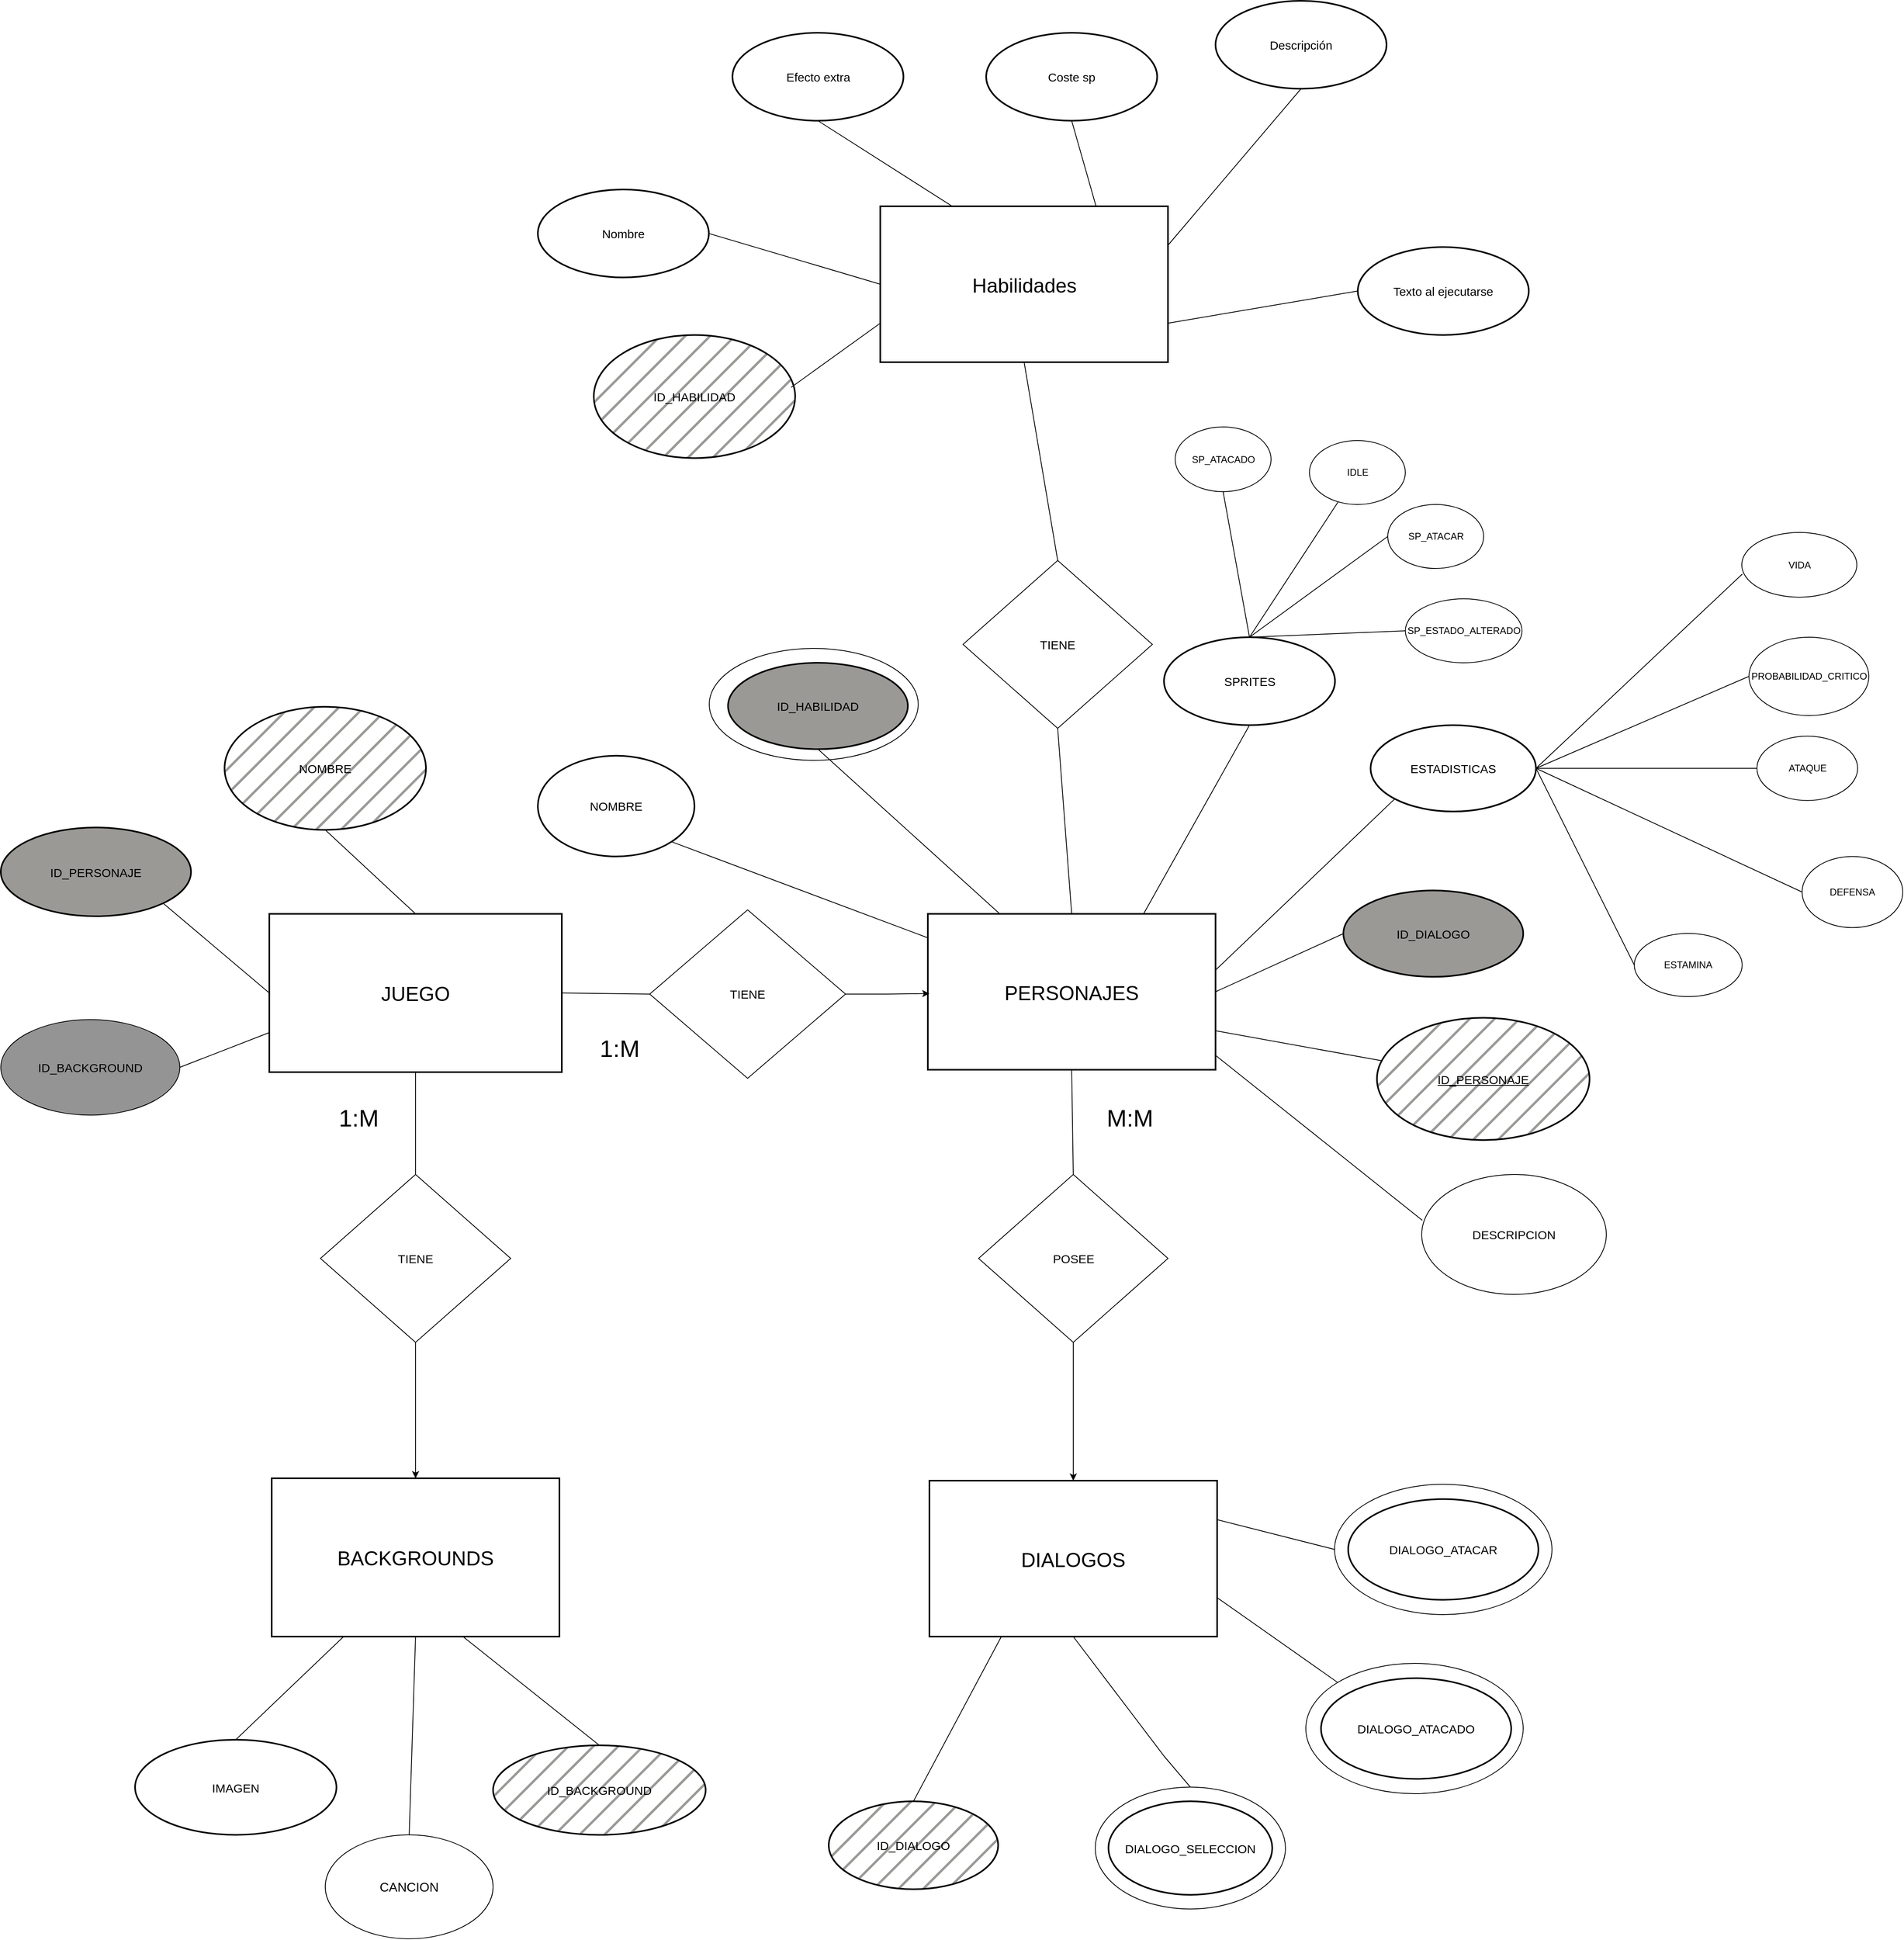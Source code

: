<mxfile version="21.1.6" type="github">
  <diagram id="R2lEEEUBdFMjLlhIrx00" name="Page-1">
    <mxGraphModel dx="3636" dy="1594" grid="1" gridSize="14" guides="1" tooltips="1" connect="1" arrows="1" fold="1" page="1" pageScale="1" pageWidth="850" pageHeight="1100" background="#ffffff" math="0" shadow="0" extFonts="Permanent Marker^https://fonts.googleapis.com/css?family=Permanent+Marker">
      <root>
        <mxCell id="0" />
        <mxCell id="1" parent="0" />
        <mxCell id="eIX0YjGDdMyWJTTvxXHC-32" value="" style="ellipse;whiteSpace=wrap;html=1;" vertex="1" parent="1">
          <mxGeometry x="662.5" y="1162" width="261.5" height="140" as="geometry" />
        </mxCell>
        <mxCell id="P4IsemDNWRHRoisWRi79-3" value="" style="ellipse;whiteSpace=wrap;html=1;" parent="1" vertex="1">
          <mxGeometry x="1145.5" y="2586.25" width="238" height="152.5" as="geometry" />
        </mxCell>
        <mxCell id="P4IsemDNWRHRoisWRi79-2" value="" style="ellipse;whiteSpace=wrap;html=1;" parent="1" vertex="1">
          <mxGeometry x="1409" y="2431.5" width="272" height="163" as="geometry" />
        </mxCell>
        <mxCell id="P4IsemDNWRHRoisWRi79-1" value="" style="ellipse;whiteSpace=wrap;html=1;" parent="1" vertex="1">
          <mxGeometry x="1445" y="2207.5" width="272" height="163" as="geometry" />
        </mxCell>
        <mxCell id="YlZFul1MHV9o11l2ybtj-17" value="&lt;p style=&quot;font-size: 25px;&quot; align=&quot;center&quot;&gt;JUEGO&lt;/p&gt;" style="rounded=0;whiteSpace=wrap;html=1;align=center;strokeWidth=2;" parent="1" vertex="1">
          <mxGeometry x="112" y="1494" width="366" height="198" as="geometry" />
        </mxCell>
        <mxCell id="YlZFul1MHV9o11l2ybtj-47" value="&lt;p&gt;&lt;font style=&quot;font-size: 25px;&quot;&gt;PERSONAJES&lt;/font&gt;&lt;/p&gt;" style="rounded=0;whiteSpace=wrap;html=1;strokeWidth=2;" parent="1" vertex="1">
          <mxGeometry x="936" y="1494" width="360" height="195" as="geometry" />
        </mxCell>
        <mxCell id="YlZFul1MHV9o11l2ybtj-48" value="&lt;p&gt;&lt;font style=&quot;font-size: 25px;&quot;&gt;DIALOGOS&lt;/font&gt;&lt;/p&gt;" style="rounded=0;whiteSpace=wrap;html=1;strokeWidth=2;" parent="1" vertex="1">
          <mxGeometry x="938" y="2203" width="360" height="195" as="geometry" />
        </mxCell>
        <mxCell id="YlZFul1MHV9o11l2ybtj-49" value="" style="endArrow=none;html=1;rounded=0;entryX=0;entryY=0.5;entryDx=0;entryDy=0;strokeWidth=1;exitX=1;exitY=0.5;exitDx=0;exitDy=0;" parent="1" source="YlZFul1MHV9o11l2ybtj-52" target="YlZFul1MHV9o11l2ybtj-61" edge="1">
          <mxGeometry width="50" height="50" relative="1" as="geometry">
            <mxPoint x="389.5" y="1781" as="sourcePoint" />
            <mxPoint x="822.5" y="1782" as="targetPoint" />
          </mxGeometry>
        </mxCell>
        <mxCell id="YlZFul1MHV9o11l2ybtj-50" value="&lt;font style=&quot;font-size: 15px;&quot;&gt;ID_DIALOGO&lt;/font&gt;" style="ellipse;whiteSpace=wrap;html=1;strokeWidth=2;shadow=0;perimeterSpacing=0;fillStyle=solid;fillColor=#9a9996;gradientColor=none;" parent="1" vertex="1">
          <mxGeometry x="1456" y="1464.75" width="225" height="108" as="geometry" />
        </mxCell>
        <mxCell id="YlZFul1MHV9o11l2ybtj-52" value="&lt;font style=&quot;font-size: 15px;&quot;&gt;ESTADISTICAS&lt;/font&gt;" style="ellipse;whiteSpace=wrap;html=1;strokeWidth=2;" parent="1" vertex="1">
          <mxGeometry x="1490" y="1258" width="207" height="108" as="geometry" />
        </mxCell>
        <mxCell id="YlZFul1MHV9o11l2ybtj-58" value="&lt;font style=&quot;font-size: 15px;&quot;&gt;SPRITES&lt;/font&gt;" style="ellipse;whiteSpace=wrap;html=1;strokeWidth=2;" parent="1" vertex="1">
          <mxGeometry x="1231.5" y="1148" width="214" height="110" as="geometry" />
        </mxCell>
        <mxCell id="YlZFul1MHV9o11l2ybtj-59" value="VIDA" style="ellipse;whiteSpace=wrap;html=1;" parent="1" vertex="1">
          <mxGeometry x="1954.5" y="1017" width="144" height="81" as="geometry" />
        </mxCell>
        <mxCell id="YlZFul1MHV9o11l2ybtj-60" value="ESTAMINA" style="ellipse;whiteSpace=wrap;html=1;" parent="1" vertex="1">
          <mxGeometry x="1820" y="1518.5" width="135" height="79" as="geometry" />
        </mxCell>
        <mxCell id="YlZFul1MHV9o11l2ybtj-61" value="ATAQUE" style="ellipse;whiteSpace=wrap;html=1;" parent="1" vertex="1">
          <mxGeometry x="1973.5" y="1271.75" width="126" height="80.5" as="geometry" />
        </mxCell>
        <mxCell id="YlZFul1MHV9o11l2ybtj-62" value="DEFENSA" style="ellipse;whiteSpace=wrap;html=1;" parent="1" vertex="1">
          <mxGeometry x="2030" y="1422.25" width="126" height="89" as="geometry" />
        </mxCell>
        <mxCell id="YlZFul1MHV9o11l2ybtj-63" value="PROBABILIDAD_CRITICO" style="ellipse;whiteSpace=wrap;html=1;" parent="1" vertex="1">
          <mxGeometry x="1963.5" y="1148" width="150" height="98" as="geometry" />
        </mxCell>
        <mxCell id="YlZFul1MHV9o11l2ybtj-64" style="edgeStyle=orthogonalEdgeStyle;rounded=0;orthogonalLoop=1;jettySize=auto;html=1;exitX=0.5;exitY=1;exitDx=0;exitDy=0;" parent="1" source="YlZFul1MHV9o11l2ybtj-61" target="YlZFul1MHV9o11l2ybtj-61" edge="1">
          <mxGeometry relative="1" as="geometry" />
        </mxCell>
        <mxCell id="YlZFul1MHV9o11l2ybtj-65" value="IDLE" style="ellipse;whiteSpace=wrap;html=1;" parent="1" vertex="1">
          <mxGeometry x="1413.5" y="902" width="120" height="80" as="geometry" />
        </mxCell>
        <mxCell id="YlZFul1MHV9o11l2ybtj-66" value="SP_ATACAR" style="ellipse;whiteSpace=wrap;html=1;" parent="1" vertex="1">
          <mxGeometry x="1511.5" y="982" width="120" height="80" as="geometry" />
        </mxCell>
        <mxCell id="YlZFul1MHV9o11l2ybtj-67" value="SP_ATACADO" style="ellipse;whiteSpace=wrap;html=1;" parent="1" vertex="1">
          <mxGeometry x="1245.5" y="885" width="120" height="81" as="geometry" />
        </mxCell>
        <mxCell id="YlZFul1MHV9o11l2ybtj-69" value="" style="endArrow=none;html=1;rounded=0;exitX=0.5;exitY=1;exitDx=0;exitDy=0;entryX=0.75;entryY=0;entryDx=0;entryDy=0;" parent="1" source="YlZFul1MHV9o11l2ybtj-58" target="YlZFul1MHV9o11l2ybtj-47" edge="1">
          <mxGeometry width="50" height="50" relative="1" as="geometry">
            <mxPoint x="1269" y="1634" as="sourcePoint" />
            <mxPoint x="1319" y="1584" as="targetPoint" />
          </mxGeometry>
        </mxCell>
        <mxCell id="YlZFul1MHV9o11l2ybtj-70" value="" style="endArrow=none;html=1;rounded=0;exitX=0.25;exitY=0;exitDx=0;exitDy=0;entryX=0.5;entryY=1;entryDx=0;entryDy=0;" parent="1" source="YlZFul1MHV9o11l2ybtj-47" target="eIX0YjGDdMyWJTTvxXHC-23" edge="1">
          <mxGeometry width="50" height="50" relative="1" as="geometry">
            <mxPoint x="1269" y="1634" as="sourcePoint" />
            <mxPoint x="798" y="1356" as="targetPoint" />
          </mxGeometry>
        </mxCell>
        <mxCell id="YlZFul1MHV9o11l2ybtj-77" value="&lt;font style=&quot;font-size: 25px;&quot;&gt;BACKGROUNDS&lt;/font&gt;" style="rounded=0;whiteSpace=wrap;html=1;strokeWidth=2;" parent="1" vertex="1">
          <mxGeometry x="115" y="2200" width="360" height="198" as="geometry" />
        </mxCell>
        <mxCell id="YlZFul1MHV9o11l2ybtj-80" value="" style="endArrow=none;html=1;rounded=0;exitX=0;exitY=0.5;exitDx=0;exitDy=0;entryX=1;entryY=0.5;entryDx=0;entryDy=0;" parent="1" source="YlZFul1MHV9o11l2ybtj-50" target="YlZFul1MHV9o11l2ybtj-47" edge="1">
          <mxGeometry width="50" height="50" relative="1" as="geometry">
            <mxPoint x="1269" y="1724" as="sourcePoint" />
            <mxPoint x="1319" y="1674" as="targetPoint" />
          </mxGeometry>
        </mxCell>
        <mxCell id="YlZFul1MHV9o11l2ybtj-81" value="" style="endArrow=none;html=1;rounded=0;entryX=0.999;entryY=0.363;entryDx=0;entryDy=0;entryPerimeter=0;exitX=0;exitY=1;exitDx=0;exitDy=0;" parent="1" source="YlZFul1MHV9o11l2ybtj-52" target="YlZFul1MHV9o11l2ybtj-47" edge="1">
          <mxGeometry width="50" height="50" relative="1" as="geometry">
            <mxPoint x="1377" y="1556" as="sourcePoint" />
            <mxPoint x="1319" y="1674" as="targetPoint" />
          </mxGeometry>
        </mxCell>
        <mxCell id="YlZFul1MHV9o11l2ybtj-82" value="" style="endArrow=none;html=1;rounded=0;entryX=1;entryY=0.5;entryDx=0;entryDy=0;exitX=0.005;exitY=0.642;exitDx=0;exitDy=0;exitPerimeter=0;" parent="1" source="YlZFul1MHV9o11l2ybtj-59" target="YlZFul1MHV9o11l2ybtj-52" edge="1">
          <mxGeometry width="50" height="50" relative="1" as="geometry">
            <mxPoint x="1366.5" y="1724" as="sourcePoint" />
            <mxPoint x="1416.5" y="1674" as="targetPoint" />
          </mxGeometry>
        </mxCell>
        <mxCell id="YlZFul1MHV9o11l2ybtj-90" value="" style="endArrow=none;html=1;rounded=0;entryX=1;entryY=0.5;entryDx=0;entryDy=0;exitX=0;exitY=0.5;exitDx=0;exitDy=0;" parent="1" source="YlZFul1MHV9o11l2ybtj-60" target="YlZFul1MHV9o11l2ybtj-52" edge="1">
          <mxGeometry relative="1" as="geometry">
            <mxPoint x="1116" y="1755" as="sourcePoint" />
            <mxPoint x="1276" y="1755" as="targetPoint" />
          </mxGeometry>
        </mxCell>
        <mxCell id="YlZFul1MHV9o11l2ybtj-92" value="" style="endArrow=none;html=1;rounded=0;entryX=1;entryY=0.5;entryDx=0;entryDy=0;exitX=0;exitY=0.5;exitDx=0;exitDy=0;" parent="1" source="YlZFul1MHV9o11l2ybtj-62" target="YlZFul1MHV9o11l2ybtj-52" edge="1">
          <mxGeometry relative="1" as="geometry">
            <mxPoint x="1987.5" y="1444.5" as="sourcePoint" />
            <mxPoint x="1373.5" y="1755" as="targetPoint" />
          </mxGeometry>
        </mxCell>
        <mxCell id="YlZFul1MHV9o11l2ybtj-93" value="" style="endArrow=none;html=1;rounded=0;entryX=1;entryY=0.5;entryDx=0;entryDy=0;exitX=0;exitY=0.5;exitDx=0;exitDy=0;" parent="1" source="YlZFul1MHV9o11l2ybtj-63" target="YlZFul1MHV9o11l2ybtj-52" edge="1">
          <mxGeometry relative="1" as="geometry">
            <mxPoint x="1213.5" y="1755" as="sourcePoint" />
            <mxPoint x="1373.5" y="1755" as="targetPoint" />
          </mxGeometry>
        </mxCell>
        <mxCell id="YlZFul1MHV9o11l2ybtj-96" value="" style="endArrow=none;html=1;rounded=0;entryX=0.5;entryY=0;entryDx=0;entryDy=0;" parent="1" source="YlZFul1MHV9o11l2ybtj-65" target="YlZFul1MHV9o11l2ybtj-58" edge="1">
          <mxGeometry relative="1" as="geometry">
            <mxPoint x="1213.5" y="1512" as="sourcePoint" />
            <mxPoint x="1373.5" y="1512" as="targetPoint" />
          </mxGeometry>
        </mxCell>
        <mxCell id="YlZFul1MHV9o11l2ybtj-97" value="" style="endArrow=none;html=1;rounded=0;entryX=0.5;entryY=0;entryDx=0;entryDy=0;exitX=0;exitY=0.5;exitDx=0;exitDy=0;" parent="1" source="YlZFul1MHV9o11l2ybtj-68" target="YlZFul1MHV9o11l2ybtj-58" edge="1">
          <mxGeometry relative="1" as="geometry">
            <mxPoint x="1213.5" y="1512" as="sourcePoint" />
            <mxPoint x="1373.5" y="1512" as="targetPoint" />
          </mxGeometry>
        </mxCell>
        <mxCell id="YlZFul1MHV9o11l2ybtj-98" style="edgeStyle=orthogonalEdgeStyle;rounded=0;orthogonalLoop=1;jettySize=auto;html=1;exitX=0.5;exitY=1;exitDx=0;exitDy=0;" parent="1" source="YlZFul1MHV9o11l2ybtj-68" target="YlZFul1MHV9o11l2ybtj-68" edge="1">
          <mxGeometry relative="1" as="geometry" />
        </mxCell>
        <mxCell id="YlZFul1MHV9o11l2ybtj-99" value="" style="endArrow=none;html=1;rounded=0;entryX=0.5;entryY=0;entryDx=0;entryDy=0;exitX=0;exitY=0.5;exitDx=0;exitDy=0;" parent="1" source="YlZFul1MHV9o11l2ybtj-66" target="YlZFul1MHV9o11l2ybtj-58" edge="1">
          <mxGeometry relative="1" as="geometry">
            <mxPoint x="1213.5" y="1512" as="sourcePoint" />
            <mxPoint x="1373.5" y="1512" as="targetPoint" />
          </mxGeometry>
        </mxCell>
        <mxCell id="YlZFul1MHV9o11l2ybtj-100" value="" style="endArrow=none;html=1;rounded=0;entryX=0.5;entryY=1;entryDx=0;entryDy=0;exitX=0.5;exitY=0;exitDx=0;exitDy=0;" parent="1" source="YlZFul1MHV9o11l2ybtj-58" target="YlZFul1MHV9o11l2ybtj-67" edge="1">
          <mxGeometry relative="1" as="geometry">
            <mxPoint x="1501.5" y="1350" as="sourcePoint" />
            <mxPoint x="1373.5" y="1512" as="targetPoint" />
          </mxGeometry>
        </mxCell>
        <mxCell id="YlZFul1MHV9o11l2ybtj-106" style="edgeStyle=orthogonalEdgeStyle;rounded=0;orthogonalLoop=1;jettySize=auto;html=1;exitX=0.5;exitY=1;exitDx=0;exitDy=0;" parent="1" source="YlZFul1MHV9o11l2ybtj-68" target="YlZFul1MHV9o11l2ybtj-68" edge="1">
          <mxGeometry relative="1" as="geometry" />
        </mxCell>
        <mxCell id="YlZFul1MHV9o11l2ybtj-107" value="&lt;font style=&quot;font-size: 15px;&quot;&gt;ID_PERSONAJE&lt;/font&gt;" style="ellipse;whiteSpace=wrap;html=1;align=center;strokeWidth=2;fillStyle=solid;fillColor=#9a9996;" parent="1" vertex="1">
          <mxGeometry x="-224" y="1386" width="238" height="111" as="geometry" />
        </mxCell>
        <mxCell id="YlZFul1MHV9o11l2ybtj-110" value="&lt;font style=&quot;font-size: 15px;&quot;&gt;NOMBRE&lt;/font&gt;" style="ellipse;whiteSpace=wrap;html=1;align=center;strokeWidth=2;" parent="1" vertex="1">
          <mxGeometry x="448" y="1296.25" width="196" height="126" as="geometry" />
        </mxCell>
        <mxCell id="YlZFul1MHV9o11l2ybtj-111" value="" style="endArrow=none;html=1;rounded=0;entryX=1;entryY=0.75;entryDx=0;entryDy=0;" parent="1" source="YlZFul1MHV9o11l2ybtj-116" target="YlZFul1MHV9o11l2ybtj-47" edge="1">
          <mxGeometry relative="1" as="geometry">
            <mxPoint x="1456" y="1680" as="sourcePoint" />
            <mxPoint x="1154" y="1610" as="targetPoint" />
            <Array as="points" />
          </mxGeometry>
        </mxCell>
        <mxCell id="YlZFul1MHV9o11l2ybtj-112" value="" style="endArrow=none;html=1;rounded=0;exitX=1;exitY=1;exitDx=0;exitDy=0;" parent="1" source="YlZFul1MHV9o11l2ybtj-110" target="YlZFul1MHV9o11l2ybtj-47" edge="1">
          <mxGeometry relative="1" as="geometry">
            <mxPoint x="756" y="1358" as="sourcePoint" />
            <mxPoint x="1154" y="1610" as="targetPoint" />
          </mxGeometry>
        </mxCell>
        <mxCell id="YlZFul1MHV9o11l2ybtj-113" style="edgeStyle=orthogonalEdgeStyle;rounded=0;orthogonalLoop=1;jettySize=auto;html=1;exitX=0.5;exitY=1;exitDx=0;exitDy=0;" parent="1" source="YlZFul1MHV9o11l2ybtj-66" target="YlZFul1MHV9o11l2ybtj-66" edge="1">
          <mxGeometry relative="1" as="geometry" />
        </mxCell>
        <mxCell id="YlZFul1MHV9o11l2ybtj-116" value="&lt;font style=&quot;font-size: 15px;&quot;&gt;ID_PERSONAJE&lt;/font&gt;" style="ellipse;whiteSpace=wrap;html=1;align=center;fontStyle=4;strokeWidth=2;fillColor=#9a9996;fillStyle=hatch;" parent="1" vertex="1">
          <mxGeometry x="1498" y="1624" width="266" height="153" as="geometry" />
        </mxCell>
        <mxCell id="YlZFul1MHV9o11l2ybtj-122" value="" style="endArrow=none;html=1;rounded=0;entryX=0.5;entryY=1;entryDx=0;entryDy=0;exitX=0.5;exitY=0;exitDx=0;exitDy=0;" parent="1" source="YlZFul1MHV9o11l2ybtj-17" target="YlZFul1MHV9o11l2ybtj-150" edge="1">
          <mxGeometry relative="1" as="geometry">
            <mxPoint x="994" y="1442" as="sourcePoint" />
            <mxPoint x="196" y="1386" as="targetPoint" />
          </mxGeometry>
        </mxCell>
        <mxCell id="YlZFul1MHV9o11l2ybtj-123" value="" style="endArrow=none;html=1;rounded=0;entryX=1;entryY=1;entryDx=0;entryDy=0;exitX=0;exitY=0.5;exitDx=0;exitDy=0;" parent="1" source="YlZFul1MHV9o11l2ybtj-17" target="YlZFul1MHV9o11l2ybtj-107" edge="1">
          <mxGeometry relative="1" as="geometry">
            <mxPoint x="994" y="1442" as="sourcePoint" />
            <mxPoint x="1154" y="1442" as="targetPoint" />
          </mxGeometry>
        </mxCell>
        <mxCell id="YlZFul1MHV9o11l2ybtj-125" value="" style="endArrow=none;html=1;rounded=0;entryX=1;entryY=0.25;entryDx=0;entryDy=0;exitX=0;exitY=0.5;exitDx=0;exitDy=0;" parent="1" source="P4IsemDNWRHRoisWRi79-1" target="YlZFul1MHV9o11l2ybtj-48" edge="1">
          <mxGeometry relative="1" as="geometry">
            <mxPoint x="1442" y="2296" as="sourcePoint" />
            <mxPoint x="1302" y="2265" as="targetPoint" />
            <Array as="points" />
          </mxGeometry>
        </mxCell>
        <mxCell id="YlZFul1MHV9o11l2ybtj-143" style="edgeStyle=orthogonalEdgeStyle;rounded=0;orthogonalLoop=1;jettySize=auto;html=1;exitX=0.5;exitY=1;exitDx=0;exitDy=0;" parent="1" source="YlZFul1MHV9o11l2ybtj-126" target="YlZFul1MHV9o11l2ybtj-48" edge="1">
          <mxGeometry relative="1" as="geometry" />
        </mxCell>
        <mxCell id="YlZFul1MHV9o11l2ybtj-126" value="&lt;font style=&quot;font-size: 15px;&quot;&gt;POSEE&lt;/font&gt;" style="shape=rhombus;perimeter=rhombusPerimeter;whiteSpace=wrap;html=1;align=center;" parent="1" vertex="1">
          <mxGeometry x="999.5" y="1820" width="237" height="210" as="geometry" />
        </mxCell>
        <mxCell id="YlZFul1MHV9o11l2ybtj-129" style="edgeStyle=orthogonalEdgeStyle;rounded=0;orthogonalLoop=1;jettySize=auto;html=1;exitX=0.5;exitY=1;exitDx=0;exitDy=0;" parent="1" source="YlZFul1MHV9o11l2ybtj-58" target="YlZFul1MHV9o11l2ybtj-58" edge="1">
          <mxGeometry relative="1" as="geometry" />
        </mxCell>
        <mxCell id="YlZFul1MHV9o11l2ybtj-134" value="" style="endArrow=none;html=1;rounded=0;entryX=0.5;entryY=1;entryDx=0;entryDy=0;exitX=0.5;exitY=0;exitDx=0;exitDy=0;" parent="1" source="YlZFul1MHV9o11l2ybtj-126" target="YlZFul1MHV9o11l2ybtj-47" edge="1">
          <mxGeometry relative="1" as="geometry">
            <mxPoint x="812" y="1736" as="sourcePoint" />
            <mxPoint x="972" y="1736" as="targetPoint" />
          </mxGeometry>
        </mxCell>
        <mxCell id="YlZFul1MHV9o11l2ybtj-142" style="edgeStyle=orthogonalEdgeStyle;rounded=0;orthogonalLoop=1;jettySize=auto;html=1;exitX=1;exitY=0.5;exitDx=0;exitDy=0;" parent="1" source="YlZFul1MHV9o11l2ybtj-136" edge="1">
          <mxGeometry relative="1" as="geometry">
            <mxPoint x="938" y="1593.667" as="targetPoint" />
          </mxGeometry>
        </mxCell>
        <mxCell id="YlZFul1MHV9o11l2ybtj-136" value="&lt;font style=&quot;font-size: 15px;&quot;&gt;TIENE&lt;/font&gt;" style="shape=rhombus;perimeter=rhombusPerimeter;whiteSpace=wrap;html=1;align=center;" parent="1" vertex="1">
          <mxGeometry x="588" y="1489" width="245" height="210.75" as="geometry" />
        </mxCell>
        <mxCell id="YlZFul1MHV9o11l2ybtj-138" value="" style="endArrow=none;html=1;rounded=0;entryX=0;entryY=0.5;entryDx=0;entryDy=0;exitX=1;exitY=0.5;exitDx=0;exitDy=0;" parent="1" source="YlZFul1MHV9o11l2ybtj-17" target="YlZFul1MHV9o11l2ybtj-136" edge="1">
          <mxGeometry relative="1" as="geometry">
            <mxPoint x="812" y="1778" as="sourcePoint" />
            <mxPoint x="972" y="1778" as="targetPoint" />
          </mxGeometry>
        </mxCell>
        <mxCell id="YlZFul1MHV9o11l2ybtj-141" style="edgeStyle=orthogonalEdgeStyle;rounded=0;orthogonalLoop=1;jettySize=auto;html=1;exitX=0.5;exitY=1;exitDx=0;exitDy=0;entryX=0.5;entryY=0;entryDx=0;entryDy=0;" parent="1" source="YlZFul1MHV9o11l2ybtj-139" target="YlZFul1MHV9o11l2ybtj-77" edge="1">
          <mxGeometry relative="1" as="geometry" />
        </mxCell>
        <mxCell id="YlZFul1MHV9o11l2ybtj-139" value="&lt;font style=&quot;font-size: 15px;&quot;&gt;TIENE&lt;/font&gt;" style="shape=rhombus;perimeter=rhombusPerimeter;whiteSpace=wrap;html=1;align=center;" parent="1" vertex="1">
          <mxGeometry x="176" y="1820" width="238" height="210" as="geometry" />
        </mxCell>
        <mxCell id="YlZFul1MHV9o11l2ybtj-140" value="" style="endArrow=none;html=1;rounded=0;entryX=0.5;entryY=1;entryDx=0;entryDy=0;exitX=0.5;exitY=0;exitDx=0;exitDy=0;" parent="1" source="YlZFul1MHV9o11l2ybtj-139" target="YlZFul1MHV9o11l2ybtj-17" edge="1">
          <mxGeometry relative="1" as="geometry">
            <mxPoint x="812" y="1834" as="sourcePoint" />
            <mxPoint x="972" y="1834" as="targetPoint" />
          </mxGeometry>
        </mxCell>
        <mxCell id="YlZFul1MHV9o11l2ybtj-144" value="&lt;font style=&quot;font-size: 15px;&quot;&gt;ID_BACKGROUND&lt;/font&gt;" style="ellipse;whiteSpace=wrap;html=1;align=center;strokeWidth=2;fillColor=#9a9996;fillStyle=hatch;" parent="1" vertex="1">
          <mxGeometry x="392" y="2534" width="266" height="112" as="geometry" />
        </mxCell>
        <mxCell id="YlZFul1MHV9o11l2ybtj-145" value="&lt;font style=&quot;font-size: 15px;&quot;&gt;IMAGEN&lt;/font&gt;" style="ellipse;whiteSpace=wrap;html=1;align=center;strokeWidth=2;" parent="1" vertex="1">
          <mxGeometry x="-56" y="2527" width="252" height="119" as="geometry" />
        </mxCell>
        <mxCell id="YlZFul1MHV9o11l2ybtj-146" value="&lt;font style=&quot;font-size: 15px;&quot;&gt;DIALOGO_ATACAR&lt;/font&gt;" style="ellipse;whiteSpace=wrap;html=1;align=center;strokeWidth=2;" parent="1" vertex="1">
          <mxGeometry x="1462" y="2226" width="238" height="126" as="geometry" />
        </mxCell>
        <mxCell id="YlZFul1MHV9o11l2ybtj-148" value="&lt;font style=&quot;font-size: 15px;&quot;&gt;DIALOGO_SELECCION&lt;/font&gt;" style="ellipse;whiteSpace=wrap;html=1;align=center;strokeWidth=2;" parent="1" vertex="1">
          <mxGeometry x="1162" y="2604" width="205" height="117" as="geometry" />
        </mxCell>
        <mxCell id="YlZFul1MHV9o11l2ybtj-149" value="&lt;font style=&quot;font-size: 15px;&quot;&gt;ID_DIALOGO&lt;/font&gt;" style="ellipse;whiteSpace=wrap;html=1;align=center;strokeWidth=2;fillColor=#9a9996;fillStyle=hatch;" parent="1" vertex="1">
          <mxGeometry x="812" y="2604" width="212" height="110" as="geometry" />
        </mxCell>
        <mxCell id="YlZFul1MHV9o11l2ybtj-150" value="&lt;font style=&quot;font-size: 15px;&quot;&gt;NOMBRE&lt;/font&gt;" style="ellipse;whiteSpace=wrap;html=1;align=center;strokeWidth=2;fillColor=#9a9996;fillStyle=hatch;" parent="1" vertex="1">
          <mxGeometry x="56" y="1235" width="252" height="154" as="geometry" />
        </mxCell>
        <mxCell id="YlZFul1MHV9o11l2ybtj-151" value="" style="endArrow=none;html=1;rounded=0;entryX=0.667;entryY=1.003;entryDx=0;entryDy=0;entryPerimeter=0;exitX=0.5;exitY=0;exitDx=0;exitDy=0;" parent="1" source="YlZFul1MHV9o11l2ybtj-144" target="YlZFul1MHV9o11l2ybtj-77" edge="1">
          <mxGeometry relative="1" as="geometry">
            <mxPoint x="812" y="2128" as="sourcePoint" />
            <mxPoint x="972" y="2128" as="targetPoint" />
          </mxGeometry>
        </mxCell>
        <mxCell id="YlZFul1MHV9o11l2ybtj-152" value="" style="endArrow=none;html=1;rounded=0;entryX=0.25;entryY=1;entryDx=0;entryDy=0;exitX=0.5;exitY=0;exitDx=0;exitDy=0;" parent="1" source="YlZFul1MHV9o11l2ybtj-145" target="YlZFul1MHV9o11l2ybtj-77" edge="1">
          <mxGeometry relative="1" as="geometry">
            <mxPoint x="812" y="2128" as="sourcePoint" />
            <mxPoint x="972" y="2128" as="targetPoint" />
          </mxGeometry>
        </mxCell>
        <mxCell id="YlZFul1MHV9o11l2ybtj-153" value="" style="endArrow=none;html=1;rounded=0;entryX=0.5;entryY=1;entryDx=0;entryDy=0;exitX=0.5;exitY=0;exitDx=0;exitDy=0;" parent="1" source="P4IsemDNWRHRoisWRi79-3" target="YlZFul1MHV9o11l2ybtj-48" edge="1">
          <mxGeometry relative="1" as="geometry">
            <mxPoint x="1246" y="2590" as="sourcePoint" />
            <mxPoint x="972" y="2128" as="targetPoint" />
            <Array as="points">
              <mxPoint x="1232" y="2548" />
            </Array>
          </mxGeometry>
        </mxCell>
        <mxCell id="YlZFul1MHV9o11l2ybtj-154" value="" style="endArrow=none;html=1;rounded=0;entryX=0.25;entryY=1;entryDx=0;entryDy=0;exitX=0.5;exitY=0;exitDx=0;exitDy=0;" parent="1" source="YlZFul1MHV9o11l2ybtj-149" target="YlZFul1MHV9o11l2ybtj-48" edge="1">
          <mxGeometry relative="1" as="geometry">
            <mxPoint x="812" y="2128" as="sourcePoint" />
            <mxPoint x="972" y="2128" as="targetPoint" />
          </mxGeometry>
        </mxCell>
        <mxCell id="YlZFul1MHV9o11l2ybtj-155" value="" style="endArrow=none;html=1;rounded=0;entryX=1;entryY=0.75;entryDx=0;entryDy=0;exitX=0;exitY=0;exitDx=0;exitDy=0;" parent="1" source="P4IsemDNWRHRoisWRi79-2" target="YlZFul1MHV9o11l2ybtj-48" edge="1">
          <mxGeometry relative="1" as="geometry">
            <mxPoint x="1442" y="2450" as="sourcePoint" />
            <mxPoint x="972" y="2128" as="targetPoint" />
            <Array as="points" />
          </mxGeometry>
        </mxCell>
        <mxCell id="P4IsemDNWRHRoisWRi79-4" value="&lt;font style=&quot;font-size: 16px;&quot;&gt;CANCION&lt;/font&gt;" style="ellipse;whiteSpace=wrap;html=1;" parent="1" vertex="1">
          <mxGeometry x="182" y="2646" width="210" height="130" as="geometry" />
        </mxCell>
        <mxCell id="P4IsemDNWRHRoisWRi79-5" value="" style="endArrow=none;html=1;rounded=0;entryX=0.5;entryY=1;entryDx=0;entryDy=0;exitX=0.5;exitY=0;exitDx=0;exitDy=0;" parent="1" source="P4IsemDNWRHRoisWRi79-4" target="YlZFul1MHV9o11l2ybtj-77" edge="1">
          <mxGeometry relative="1" as="geometry">
            <mxPoint x="372" y="2585" as="sourcePoint" />
            <mxPoint x="202" y="2450" as="targetPoint" />
          </mxGeometry>
        </mxCell>
        <mxCell id="P4IsemDNWRHRoisWRi79-6" value="&lt;font style=&quot;font-size: 30px;&quot;&gt;1:M&lt;/font&gt;" style="text;html=1;strokeColor=none;fillColor=none;align=center;verticalAlign=middle;whiteSpace=wrap;rounded=0;" parent="1" vertex="1">
          <mxGeometry x="490" y="1626.25" width="121" height="72" as="geometry" />
        </mxCell>
        <mxCell id="P4IsemDNWRHRoisWRi79-7" value="&lt;font style=&quot;font-size: 30px;&quot;&gt;1:M&lt;/font&gt;" style="text;html=1;strokeColor=none;fillColor=none;align=center;verticalAlign=middle;whiteSpace=wrap;rounded=0;" parent="1" vertex="1">
          <mxGeometry x="168" y="1721" width="112" height="56" as="geometry" />
        </mxCell>
        <mxCell id="P4IsemDNWRHRoisWRi79-10" value="&lt;font style=&quot;font-size: 30px;&quot;&gt;M:M&lt;/font&gt;" style="text;html=1;strokeColor=none;fillColor=none;align=center;verticalAlign=middle;whiteSpace=wrap;rounded=0;" parent="1" vertex="1">
          <mxGeometry x="1145.5" y="1721" width="86" height="56" as="geometry" />
        </mxCell>
        <mxCell id="OKzIOX2jL7Ez1NZ-nuzO-1" value="&lt;font style=&quot;font-size: 15px;&quot;&gt;ID_BACKGROUND&lt;/font&gt;" style="ellipse;whiteSpace=wrap;html=1;fillColor=#949494;" parent="1" vertex="1">
          <mxGeometry x="-224" y="1626.25" width="224" height="119.5" as="geometry" />
        </mxCell>
        <mxCell id="OKzIOX2jL7Ez1NZ-nuzO-3" value="" style="endArrow=none;html=1;rounded=0;entryX=1;entryY=0.5;entryDx=0;entryDy=0;exitX=0;exitY=0.75;exitDx=0;exitDy=0;" parent="1" source="YlZFul1MHV9o11l2ybtj-17" target="OKzIOX2jL7Ez1NZ-nuzO-1" edge="1">
          <mxGeometry relative="1" as="geometry">
            <mxPoint x="84" y="1722" as="sourcePoint" />
            <mxPoint x="-49" y="1610" as="targetPoint" />
          </mxGeometry>
        </mxCell>
        <mxCell id="OKzIOX2jL7Ez1NZ-nuzO-4" value="&lt;font style=&quot;font-size: 15px;&quot;&gt;DESCRIPCION&lt;/font&gt;" style="ellipse;whiteSpace=wrap;html=1;" parent="1" vertex="1">
          <mxGeometry x="1554" y="1820" width="231" height="150" as="geometry" />
        </mxCell>
        <mxCell id="OKzIOX2jL7Ez1NZ-nuzO-6" value="" style="endArrow=none;html=1;rounded=0;entryX=0.997;entryY=0.903;entryDx=0;entryDy=0;exitX=0.003;exitY=0.382;exitDx=0;exitDy=0;exitPerimeter=0;entryPerimeter=0;" parent="1" source="OKzIOX2jL7Ez1NZ-nuzO-4" target="YlZFul1MHV9o11l2ybtj-47" edge="1">
          <mxGeometry relative="1" as="geometry">
            <mxPoint x="1498" y="1813" as="sourcePoint" />
            <mxPoint x="1258" y="1806" as="targetPoint" />
          </mxGeometry>
        </mxCell>
        <mxCell id="YlZFul1MHV9o11l2ybtj-147" value="&lt;font style=&quot;font-size: 15px;&quot;&gt;DIALOGO_ATACADO&lt;/font&gt;" style="ellipse;whiteSpace=wrap;html=1;align=center;strokeWidth=2;" parent="1" vertex="1">
          <mxGeometry x="1428" y="2450" width="238" height="126" as="geometry" />
        </mxCell>
        <mxCell id="YlZFul1MHV9o11l2ybtj-68" value="SP_ESTADO_ALTERADO" style="ellipse;whiteSpace=wrap;html=1;" parent="1" vertex="1">
          <mxGeometry x="1533.5" y="1100" width="146" height="80" as="geometry" />
        </mxCell>
        <mxCell id="eIX0YjGDdMyWJTTvxXHC-2" value="&lt;p&gt;&lt;font style=&quot;font-size: 25px;&quot;&gt;Habilidades&lt;/font&gt;&lt;/p&gt;" style="rounded=0;whiteSpace=wrap;html=1;strokeWidth=2;" vertex="1" parent="1">
          <mxGeometry x="876.5" y="609" width="360" height="195" as="geometry" />
        </mxCell>
        <mxCell id="eIX0YjGDdMyWJTTvxXHC-10" value="&lt;font style=&quot;font-size: 15px;&quot;&gt;TIENE&lt;/font&gt;" style="shape=rhombus;perimeter=rhombusPerimeter;whiteSpace=wrap;html=1;align=center;" vertex="1" parent="1">
          <mxGeometry x="980" y="1052" width="237" height="210" as="geometry" />
        </mxCell>
        <mxCell id="eIX0YjGDdMyWJTTvxXHC-16" value="" style="endArrow=none;html=1;rounded=0;exitX=0.5;exitY=0;exitDx=0;exitDy=0;entryX=0.5;entryY=1;entryDx=0;entryDy=0;" edge="1" parent="1" source="YlZFul1MHV9o11l2ybtj-47" target="eIX0YjGDdMyWJTTvxXHC-10">
          <mxGeometry width="50" height="50" relative="1" as="geometry">
            <mxPoint x="1162" y="1428.25" as="sourcePoint" />
            <mxPoint x="934" y="1290.25" as="targetPoint" />
          </mxGeometry>
        </mxCell>
        <mxCell id="eIX0YjGDdMyWJTTvxXHC-17" value="" style="endArrow=none;html=1;rounded=0;exitX=0.5;exitY=0;exitDx=0;exitDy=0;entryX=0.5;entryY=1;entryDx=0;entryDy=0;" edge="1" parent="1" source="eIX0YjGDdMyWJTTvxXHC-10" target="eIX0YjGDdMyWJTTvxXHC-2">
          <mxGeometry width="50" height="50" relative="1" as="geometry">
            <mxPoint x="1178" y="978" as="sourcePoint" />
            <mxPoint x="950" y="840" as="targetPoint" />
          </mxGeometry>
        </mxCell>
        <mxCell id="eIX0YjGDdMyWJTTvxXHC-18" value="" style="endArrow=none;html=1;rounded=0;exitX=0;exitY=0.5;exitDx=0;exitDy=0;entryX=1;entryY=0.5;entryDx=0;entryDy=0;" edge="1" parent="1" source="eIX0YjGDdMyWJTTvxXHC-2" target="eIX0YjGDdMyWJTTvxXHC-28">
          <mxGeometry width="50" height="50" relative="1" as="geometry">
            <mxPoint x="912" y="902" as="sourcePoint" />
            <mxPoint x="731" y="684" as="targetPoint" />
          </mxGeometry>
        </mxCell>
        <mxCell id="eIX0YjGDdMyWJTTvxXHC-19" value="" style="endArrow=none;html=1;rounded=0;exitX=0.5;exitY=1;exitDx=0;exitDy=0;entryX=1;entryY=0.25;entryDx=0;entryDy=0;" edge="1" parent="1" source="eIX0YjGDdMyWJTTvxXHC-30" target="eIX0YjGDdMyWJTTvxXHC-2">
          <mxGeometry width="50" height="50" relative="1" as="geometry">
            <mxPoint x="1342" y="610" as="sourcePoint" />
            <mxPoint x="1236.5" y="528.5" as="targetPoint" />
          </mxGeometry>
        </mxCell>
        <mxCell id="eIX0YjGDdMyWJTTvxXHC-20" value="" style="endArrow=none;html=1;rounded=0;exitX=0;exitY=0.5;exitDx=0;exitDy=0;entryX=1;entryY=0.75;entryDx=0;entryDy=0;" edge="1" parent="1" source="eIX0YjGDdMyWJTTvxXHC-31" target="eIX0YjGDdMyWJTTvxXHC-2">
          <mxGeometry width="50" height="50" relative="1" as="geometry">
            <mxPoint x="1342" y="740" as="sourcePoint" />
            <mxPoint x="1245.5" y="764" as="targetPoint" />
          </mxGeometry>
        </mxCell>
        <mxCell id="eIX0YjGDdMyWJTTvxXHC-21" value="" style="endArrow=none;html=1;rounded=0;exitX=0.75;exitY=0;exitDx=0;exitDy=0;entryX=0.5;entryY=1;entryDx=0;entryDy=0;" edge="1" parent="1" source="eIX0YjGDdMyWJTTvxXHC-2" target="eIX0YjGDdMyWJTTvxXHC-29">
          <mxGeometry width="50" height="50" relative="1" as="geometry">
            <mxPoint x="1194" y="619" as="sourcePoint" />
            <mxPoint x="1118" y="542" as="targetPoint" />
          </mxGeometry>
        </mxCell>
        <mxCell id="eIX0YjGDdMyWJTTvxXHC-22" value="" style="endArrow=none;html=1;rounded=0;exitX=0.25;exitY=0;exitDx=0;exitDy=0;entryX=0.5;entryY=1;entryDx=0;entryDy=0;" edge="1" parent="1" source="eIX0YjGDdMyWJTTvxXHC-2" target="eIX0YjGDdMyWJTTvxXHC-27">
          <mxGeometry width="50" height="50" relative="1" as="geometry">
            <mxPoint x="1032" y="628" as="sourcePoint" />
            <mxPoint x="939.5" y="570" as="targetPoint" />
          </mxGeometry>
        </mxCell>
        <mxCell id="eIX0YjGDdMyWJTTvxXHC-23" value="&lt;font style=&quot;font-size: 15px;&quot;&gt;ID_HABILIDAD&lt;/font&gt;" style="ellipse;whiteSpace=wrap;html=1;strokeWidth=2;shadow=0;perimeterSpacing=0;fillStyle=solid;fillColor=#9a9996;gradientColor=none;" vertex="1" parent="1">
          <mxGeometry x="686" y="1180" width="225" height="108" as="geometry" />
        </mxCell>
        <mxCell id="eIX0YjGDdMyWJTTvxXHC-25" value="&lt;font style=&quot;font-size: 15px;&quot;&gt;ID_HABILIDAD&lt;/font&gt;" style="ellipse;whiteSpace=wrap;html=1;align=center;strokeWidth=2;fillColor=#9a9996;fillStyle=hatch;" vertex="1" parent="1">
          <mxGeometry x="518" y="770" width="252" height="154" as="geometry" />
        </mxCell>
        <mxCell id="eIX0YjGDdMyWJTTvxXHC-26" value="" style="endArrow=none;html=1;rounded=0;exitX=0;exitY=0.75;exitDx=0;exitDy=0;entryX=1;entryY=0.5;entryDx=0;entryDy=0;" edge="1" parent="1" source="eIX0YjGDdMyWJTTvxXHC-2">
          <mxGeometry width="50" height="50" relative="1" as="geometry">
            <mxPoint x="911" y="858.5" as="sourcePoint" />
            <mxPoint x="765" y="835.5" as="targetPoint" />
          </mxGeometry>
        </mxCell>
        <mxCell id="eIX0YjGDdMyWJTTvxXHC-27" value="&lt;font style=&quot;font-size: 15px;&quot;&gt;Efecto extra&lt;/font&gt;" style="ellipse;whiteSpace=wrap;html=1;strokeWidth=2;" vertex="1" parent="1">
          <mxGeometry x="691.5" y="392" width="214" height="110" as="geometry" />
        </mxCell>
        <mxCell id="eIX0YjGDdMyWJTTvxXHC-28" value="&lt;font style=&quot;font-size: 15px;&quot;&gt;Nombre&lt;/font&gt;" style="ellipse;whiteSpace=wrap;html=1;strokeWidth=2;" vertex="1" parent="1">
          <mxGeometry x="448" y="588" width="214" height="110" as="geometry" />
        </mxCell>
        <mxCell id="eIX0YjGDdMyWJTTvxXHC-29" value="&lt;font style=&quot;font-size: 15px;&quot;&gt;Coste sp&lt;/font&gt;" style="ellipse;whiteSpace=wrap;html=1;strokeWidth=2;" vertex="1" parent="1">
          <mxGeometry x="1009" y="392" width="214" height="110" as="geometry" />
        </mxCell>
        <mxCell id="eIX0YjGDdMyWJTTvxXHC-30" value="&lt;font style=&quot;font-size: 15px;&quot;&gt;Descripción&lt;/font&gt;" style="ellipse;whiteSpace=wrap;html=1;strokeWidth=2;" vertex="1" parent="1">
          <mxGeometry x="1296" y="352" width="214" height="110" as="geometry" />
        </mxCell>
        <mxCell id="eIX0YjGDdMyWJTTvxXHC-31" value="&lt;font style=&quot;font-size: 15px;&quot;&gt;Texto al ejecutarse&lt;/font&gt;" style="ellipse;whiteSpace=wrap;html=1;strokeWidth=2;" vertex="1" parent="1">
          <mxGeometry x="1474" y="660" width="214" height="110" as="geometry" />
        </mxCell>
      </root>
    </mxGraphModel>
  </diagram>
</mxfile>
